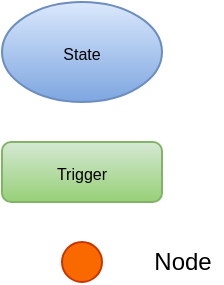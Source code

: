 <mxfile version="13.9.9" type="device" pages="2"><diagram id="Wc4Q7DRSPfEDtNclYaYL" name="Legend"><mxGraphModel dx="981" dy="574" grid="1" gridSize="10" guides="1" tooltips="1" connect="1" arrows="1" fold="1" page="1" pageScale="1" pageWidth="850" pageHeight="1100" math="0" shadow="0"><root><mxCell id="0"/><mxCell id="1" parent="0"/><mxCell id="lno8jIFRdl_zvRskosYp-1" value="&lt;font color=&quot;#000000&quot; style=&quot;font-size: 8px&quot;&gt;Trigger&lt;/font&gt;" style="rounded=1;whiteSpace=wrap;html=1;fillColor=#d5e8d4;strokeColor=#82b366;gradientColor=#97d077;" parent="1" vertex="1"><mxGeometry x="60" y="100" width="80" height="30" as="geometry"/></mxCell><mxCell id="lno8jIFRdl_zvRskosYp-2" value="&lt;font color=&quot;#000000&quot; style=&quot;font-size: 8px&quot;&gt;State&lt;/font&gt;" style="ellipse;whiteSpace=wrap;html=1;fillColor=#dae8fc;strokeColor=#6c8ebf;gradientColor=#7ea6e0;" parent="1" vertex="1"><mxGeometry x="60" y="30" width="80" height="50" as="geometry"/></mxCell><mxCell id="iPEv7EO-Al06Uh_-_3Zu-1" value="" style="ellipse;whiteSpace=wrap;html=1;aspect=fixed;fillColor=#fa6800;strokeColor=#C73500;fontColor=#ffffff;" vertex="1" parent="1"><mxGeometry x="90" y="150" width="20" height="20" as="geometry"/></mxCell><mxCell id="iPEv7EO-Al06Uh_-_3Zu-3" value="Node" style="text;html=1;resizable=0;autosize=1;align=center;verticalAlign=middle;points=[];fillColor=none;strokeColor=none;rounded=0;" vertex="1" parent="1"><mxGeometry x="130" y="150" width="40" height="20" as="geometry"/></mxCell></root></mxGraphModel></diagram><diagram id="SwCKyzNLOO9j036D8Utl" name="Controller Logic"><mxGraphModel dx="2031" dy="1189" grid="1" gridSize="10" guides="1" tooltips="1" connect="1" arrows="1" fold="1" page="1" pageScale="1" pageWidth="1100" pageHeight="850" math="0" shadow="0"><root><mxCell id="wyMptw_KKLvqIywOVhWa-0"/><mxCell id="wyMptw_KKLvqIywOVhWa-1" parent="wyMptw_KKLvqIywOVhWa-0"/><mxCell id="spCqnlshnMu8nVwIcFim-18" style="edgeStyle=orthogonalEdgeStyle;rounded=1;orthogonalLoop=1;jettySize=auto;html=1;entryX=0.5;entryY=0;entryDx=0;entryDy=0;jumpSize=15;jumpStyle=none;" edge="1" parent="wyMptw_KKLvqIywOVhWa-1" source="YByNZrxaGqACs-cKu3tb-0" target="YByNZrxaGqACs-cKu3tb-21"><mxGeometry relative="1" as="geometry"/></mxCell><mxCell id="YByNZrxaGqACs-cKu3tb-0" value="&lt;font color=&quot;#000000&quot; style=&quot;font-size: 8px&quot;&gt;Read&lt;/font&gt;" style="ellipse;whiteSpace=wrap;html=1;fillColor=#dae8fc;strokeColor=#6c8ebf;gradientColor=#7ea6e0;" parent="wyMptw_KKLvqIywOVhWa-1" vertex="1"><mxGeometry x="910" y="340" width="80" height="50" as="geometry"/></mxCell><mxCell id="spCqnlshnMu8nVwIcFim-27" style="edgeStyle=orthogonalEdgeStyle;rounded=1;jumpStyle=none;jumpSize=15;orthogonalLoop=1;jettySize=auto;html=1;entryX=0.5;entryY=0;entryDx=0;entryDy=0;" edge="1" parent="wyMptw_KKLvqIywOVhWa-1" source="YByNZrxaGqACs-cKu3tb-1" target="spCqnlshnMu8nVwIcFim-26"><mxGeometry relative="1" as="geometry"/></mxCell><mxCell id="YByNZrxaGqACs-cKu3tb-1" value="&lt;font color=&quot;#000000&quot; style=&quot;font-size: 8px&quot;&gt;Low Power&lt;/font&gt;" style="ellipse;whiteSpace=wrap;html=1;fillColor=#dae8fc;strokeColor=#6c8ebf;gradientColor=#7ea6e0;" parent="wyMptw_KKLvqIywOVhWa-1" vertex="1"><mxGeometry x="560" y="340" width="80" height="50" as="geometry"/></mxCell><mxCell id="spCqnlshnMu8nVwIcFim-14" style="edgeStyle=orthogonalEdgeStyle;rounded=1;orthogonalLoop=1;jettySize=auto;html=1;exitX=0.5;exitY=1;exitDx=0;exitDy=0;jumpSize=15;entryX=0.5;entryY=1;entryDx=0;entryDy=0;jumpStyle=none;" edge="1" parent="wyMptw_KKLvqIywOVhWa-1" source="YByNZrxaGqACs-cKu3tb-2" target="Uhas8tj5xa-RyKROvmLJ-2"><mxGeometry relative="1" as="geometry"><mxPoint x="280" y="260" as="targetPoint"/><Array as="points"><mxPoint x="770" y="490"/><mxPoint x="330" y="490"/></Array></mxGeometry></mxCell><mxCell id="spCqnlshnMu8nVwIcFim-15" style="edgeStyle=orthogonalEdgeStyle;rounded=1;orthogonalLoop=1;jettySize=auto;html=1;exitX=0.5;exitY=1;exitDx=0;exitDy=0;jumpSize=15;entryX=0.5;entryY=1;entryDx=0;entryDy=0;jumpStyle=none;" edge="1" parent="wyMptw_KKLvqIywOVhWa-1" source="YByNZrxaGqACs-cKu3tb-2" target="Uhas8tj5xa-RyKROvmLJ-1"><mxGeometry relative="1" as="geometry"><mxPoint x="470" y="260" as="targetPoint"/><Array as="points"><mxPoint x="770" y="440"/><mxPoint x="500" y="440"/></Array></mxGeometry></mxCell><mxCell id="spCqnlshnMu8nVwIcFim-16" style="edgeStyle=orthogonalEdgeStyle;rounded=1;orthogonalLoop=1;jettySize=auto;html=1;entryX=0.5;entryY=0;entryDx=0;entryDy=0;jumpSize=15;jumpStyle=none;" edge="1" parent="wyMptw_KKLvqIywOVhWa-1" source="YByNZrxaGqACs-cKu3tb-2" target="YByNZrxaGqACs-cKu3tb-19"><mxGeometry relative="1" as="geometry"/></mxCell><mxCell id="YByNZrxaGqACs-cKu3tb-2" value="&lt;font color=&quot;#000000&quot; style=&quot;font-size: 8px&quot;&gt;Write&lt;/font&gt;" style="ellipse;whiteSpace=wrap;html=1;fillColor=#dae8fc;strokeColor=#6c8ebf;gradientColor=#7ea6e0;" parent="wyMptw_KKLvqIywOVhWa-1" vertex="1"><mxGeometry x="730" y="340" width="80" height="50" as="geometry"/></mxCell><mxCell id="spCqnlshnMu8nVwIcFim-3" style="edgeStyle=orthogonalEdgeStyle;rounded=1;orthogonalLoop=1;jettySize=auto;html=1;exitX=0.5;exitY=1;exitDx=0;exitDy=0;jumpSize=15;entryX=0.5;entryY=0;entryDx=0;entryDy=0;jumpStyle=none;" edge="1" parent="wyMptw_KKLvqIywOVhWa-1" source="YByNZrxaGqACs-cKu3tb-3" target="Uhas8tj5xa-RyKROvmLJ-3"><mxGeometry relative="1" as="geometry"><mxPoint x="260" y="230" as="targetPoint"/></mxGeometry></mxCell><mxCell id="spCqnlshnMu8nVwIcFim-5" style="edgeStyle=orthogonalEdgeStyle;rounded=1;orthogonalLoop=1;jettySize=auto;html=1;exitX=0.5;exitY=1;exitDx=0;exitDy=0;jumpSize=15;entryX=0.5;entryY=0;entryDx=0;entryDy=0;jumpStyle=none;" edge="1" parent="wyMptw_KKLvqIywOVhWa-1" source="YByNZrxaGqACs-cKu3tb-3" target="Uhas8tj5xa-RyKROvmLJ-4"><mxGeometry relative="1" as="geometry"><mxPoint x="430" y="230" as="targetPoint"/></mxGeometry></mxCell><mxCell id="spCqnlshnMu8nVwIcFim-6" style="edgeStyle=orthogonalEdgeStyle;rounded=1;orthogonalLoop=1;jettySize=auto;html=1;entryX=0.5;entryY=0;entryDx=0;entryDy=0;jumpSize=15;jumpStyle=none;" edge="1" parent="wyMptw_KKLvqIywOVhWa-1" source="YByNZrxaGqACs-cKu3tb-3" target="YByNZrxaGqACs-cKu3tb-22"><mxGeometry relative="1" as="geometry"/></mxCell><mxCell id="spCqnlshnMu8nVwIcFim-7" style="edgeStyle=orthogonalEdgeStyle;rounded=1;orthogonalLoop=1;jettySize=auto;html=1;entryX=0.5;entryY=0;entryDx=0;entryDy=0;exitX=0.5;exitY=1;exitDx=0;exitDy=0;jumpSize=15;jumpStyle=none;" edge="1" parent="wyMptw_KKLvqIywOVhWa-1" source="YByNZrxaGqACs-cKu3tb-3" target="YByNZrxaGqACs-cKu3tb-18"><mxGeometry relative="1" as="geometry"><Array as="points"><mxPoint x="600" y="220"/><mxPoint x="770" y="220"/></Array></mxGeometry></mxCell><mxCell id="spCqnlshnMu8nVwIcFim-8" style="edgeStyle=orthogonalEdgeStyle;rounded=1;orthogonalLoop=1;jettySize=auto;html=1;entryX=0.5;entryY=0;entryDx=0;entryDy=0;exitX=0.5;exitY=1;exitDx=0;exitDy=0;jumpSize=15;jumpStyle=none;" edge="1" parent="wyMptw_KKLvqIywOVhWa-1" source="YByNZrxaGqACs-cKu3tb-3" target="YByNZrxaGqACs-cKu3tb-20"><mxGeometry relative="1" as="geometry"><Array as="points"><mxPoint x="600" y="220"/><mxPoint x="950" y="220"/></Array></mxGeometry></mxCell><mxCell id="YByNZrxaGqACs-cKu3tb-3" value="&lt;font color=&quot;#000000&quot; style=&quot;font-size: 8px&quot;&gt;Idle&lt;/font&gt;" style="ellipse;whiteSpace=wrap;html=1;fillColor=#dae8fc;strokeColor=#6c8ebf;gradientColor=#7ea6e0;" parent="wyMptw_KKLvqIywOVhWa-1" vertex="1"><mxGeometry x="560" y="150" width="80" height="50" as="geometry"/></mxCell><mxCell id="spCqnlshnMu8nVwIcFim-12" style="edgeStyle=orthogonalEdgeStyle;rounded=1;orthogonalLoop=1;jettySize=auto;html=1;entryX=0.5;entryY=0;entryDx=0;entryDy=0;jumpSize=15;jumpStyle=none;" edge="1" parent="wyMptw_KKLvqIywOVhWa-1" source="YByNZrxaGqACs-cKu3tb-18" target="YByNZrxaGqACs-cKu3tb-2"><mxGeometry relative="1" as="geometry"/></mxCell><mxCell id="YByNZrxaGqACs-cKu3tb-18" value="&lt;font color=&quot;#000000&quot; style=&quot;font-size: 8px&quot;&gt;Write Flag Set&lt;/font&gt;" style="rounded=1;whiteSpace=wrap;html=1;fillColor=#d5e8d4;strokeColor=#82b366;gradientColor=#97d077;" parent="wyMptw_KKLvqIywOVhWa-1" vertex="1"><mxGeometry x="730" y="280" width="80" height="30" as="geometry"/></mxCell><mxCell id="Uhas8tj5xa-RyKROvmLJ-5" style="edgeStyle=orthogonalEdgeStyle;rounded=1;jumpStyle=none;jumpSize=15;orthogonalLoop=1;jettySize=auto;html=1;entryX=0;entryY=0.5;entryDx=0;entryDy=0;exitX=0.5;exitY=1;exitDx=0;exitDy=0;" edge="1" parent="wyMptw_KKLvqIywOVhWa-1" source="YByNZrxaGqACs-cKu3tb-19" target="Uhas8tj5xa-RyKROvmLJ-0"><mxGeometry relative="1" as="geometry"/></mxCell><mxCell id="YByNZrxaGqACs-cKu3tb-19" value="&lt;font color=&quot;#000000&quot; style=&quot;font-size: 8px&quot;&gt;Write Flag Cleared&lt;/font&gt;" style="rounded=1;whiteSpace=wrap;html=1;fillColor=#d5e8d4;strokeColor=#82b366;gradientColor=#97d077;" parent="wyMptw_KKLvqIywOVhWa-1" vertex="1"><mxGeometry x="730" y="520" width="80" height="30" as="geometry"/></mxCell><mxCell id="spCqnlshnMu8nVwIcFim-13" style="edgeStyle=orthogonalEdgeStyle;rounded=1;orthogonalLoop=1;jettySize=auto;html=1;entryX=0.5;entryY=0;entryDx=0;entryDy=0;jumpSize=15;jumpStyle=none;" edge="1" parent="wyMptw_KKLvqIywOVhWa-1" source="YByNZrxaGqACs-cKu3tb-20" target="YByNZrxaGqACs-cKu3tb-0"><mxGeometry relative="1" as="geometry"/></mxCell><mxCell id="YByNZrxaGqACs-cKu3tb-20" value="&lt;font color=&quot;#000000&quot; style=&quot;font-size: 8px&quot;&gt;Read Flag Set&lt;/font&gt;" style="rounded=1;whiteSpace=wrap;html=1;fillColor=#d5e8d4;strokeColor=#82b366;gradientColor=#97d077;" parent="wyMptw_KKLvqIywOVhWa-1" vertex="1"><mxGeometry x="910" y="280" width="80" height="30" as="geometry"/></mxCell><mxCell id="spCqnlshnMu8nVwIcFim-19" style="edgeStyle=orthogonalEdgeStyle;rounded=1;orthogonalLoop=1;jettySize=auto;html=1;jumpSize=15;entryX=0.5;entryY=0;entryDx=0;entryDy=0;jumpStyle=none;" edge="1" parent="wyMptw_KKLvqIywOVhWa-1" source="YByNZrxaGqACs-cKu3tb-21" target="Uhas8tj5xa-RyKROvmLJ-0"><mxGeometry relative="1" as="geometry"><mxPoint x="950" y="580" as="targetPoint"/></mxGeometry></mxCell><mxCell id="YByNZrxaGqACs-cKu3tb-21" value="&lt;font color=&quot;#000000&quot; style=&quot;font-size: 8px&quot;&gt;Read Flag Cleared&lt;/font&gt;" style="rounded=1;whiteSpace=wrap;html=1;fillColor=#d5e8d4;strokeColor=#82b366;gradientColor=#97d077;" parent="wyMptw_KKLvqIywOVhWa-1" vertex="1"><mxGeometry x="910" y="520" width="80" height="30" as="geometry"/></mxCell><mxCell id="spCqnlshnMu8nVwIcFim-11" style="edgeStyle=orthogonalEdgeStyle;rounded=1;orthogonalLoop=1;jettySize=auto;html=1;entryX=0.5;entryY=0;entryDx=0;entryDy=0;jumpSize=15;jumpStyle=none;" edge="1" parent="wyMptw_KKLvqIywOVhWa-1" source="YByNZrxaGqACs-cKu3tb-22" target="YByNZrxaGqACs-cKu3tb-1"><mxGeometry relative="1" as="geometry"/></mxCell><mxCell id="YByNZrxaGqACs-cKu3tb-22" value="&lt;font color=&quot;#000000&quot; style=&quot;font-size: 8px&quot;&gt;Low Power Flag Set&lt;/font&gt;" style="rounded=1;whiteSpace=wrap;html=1;fillColor=#d5e8d4;strokeColor=#82b366;gradientColor=#97d077;" parent="wyMptw_KKLvqIywOVhWa-1" vertex="1"><mxGeometry x="560" y="280" width="80" height="30" as="geometry"/></mxCell><mxCell id="spCqnlshnMu8nVwIcFim-34" style="edgeStyle=orthogonalEdgeStyle;rounded=1;jumpStyle=none;jumpSize=15;orthogonalLoop=1;jettySize=auto;html=1;entryX=0.5;entryY=0;entryDx=0;entryDy=0;" edge="1" parent="wyMptw_KKLvqIywOVhWa-1" source="YByNZrxaGqACs-cKu3tb-24" target="spCqnlshnMu8nVwIcFim-33"><mxGeometry relative="1" as="geometry"/></mxCell><mxCell id="spCqnlshnMu8nVwIcFim-35" style="edgeStyle=orthogonalEdgeStyle;rounded=1;jumpStyle=none;jumpSize=15;orthogonalLoop=1;jettySize=auto;html=1;exitX=0.5;exitY=1;exitDx=0;exitDy=0;entryX=0;entryY=0.5;entryDx=0;entryDy=0;" edge="1" parent="wyMptw_KKLvqIywOVhWa-1" source="YByNZrxaGqACs-cKu3tb-24" target="Uhas8tj5xa-RyKROvmLJ-2"><mxGeometry relative="1" as="geometry"><mxPoint x="310" y="470" as="targetPoint"/><Array as="points"><mxPoint x="600" y="710"/><mxPoint x="290" y="710"/><mxPoint x="290" y="460"/></Array></mxGeometry></mxCell><mxCell id="spCqnlshnMu8nVwIcFim-36" style="edgeStyle=orthogonalEdgeStyle;rounded=1;jumpStyle=none;jumpSize=15;orthogonalLoop=1;jettySize=auto;html=1;exitX=0.5;exitY=1;exitDx=0;exitDy=0;entryX=0;entryY=0.5;entryDx=0;entryDy=0;" edge="1" parent="wyMptw_KKLvqIywOVhWa-1" source="YByNZrxaGqACs-cKu3tb-24" target="Uhas8tj5xa-RyKROvmLJ-1"><mxGeometry relative="1" as="geometry"><mxPoint x="500" y="430" as="targetPoint"/><Array as="points"><mxPoint x="600" y="690"/><mxPoint x="450" y="690"/><mxPoint x="450" y="410"/></Array></mxGeometry></mxCell><mxCell id="YByNZrxaGqACs-cKu3tb-24" value="&lt;font color=&quot;#000000&quot; style=&quot;font-size: 8px&quot;&gt;Low Power Exit&lt;/font&gt;" style="ellipse;whiteSpace=wrap;html=1;fillColor=#dae8fc;strokeColor=#6c8ebf;gradientColor=#7ea6e0;" parent="wyMptw_KKLvqIywOVhWa-1" vertex="1"><mxGeometry x="560" y="620" width="80" height="50" as="geometry"/></mxCell><mxCell id="Uhas8tj5xa-RyKROvmLJ-13" style="edgeStyle=orthogonalEdgeStyle;rounded=1;jumpStyle=none;jumpSize=15;orthogonalLoop=1;jettySize=auto;html=1;entryX=0;entryY=0.5;entryDx=0;entryDy=0;exitX=0.5;exitY=1;exitDx=0;exitDy=0;" edge="1" parent="wyMptw_KKLvqIywOVhWa-1" source="spCqnlshnMu8nVwIcFim-0" target="Uhas8tj5xa-RyKROvmLJ-4"><mxGeometry relative="1" as="geometry"/></mxCell><mxCell id="Uhas8tj5xa-RyKROvmLJ-17" style="edgeStyle=orthogonalEdgeStyle;rounded=1;jumpStyle=none;jumpSize=15;orthogonalLoop=1;jettySize=auto;html=1;exitX=0.5;exitY=1;exitDx=0;exitDy=0;entryX=0.5;entryY=0;entryDx=0;entryDy=0;" edge="1" parent="wyMptw_KKLvqIywOVhWa-1" source="spCqnlshnMu8nVwIcFim-0" target="Uhas8tj5xa-RyKROvmLJ-12"><mxGeometry relative="1" as="geometry"/></mxCell><mxCell id="spCqnlshnMu8nVwIcFim-0" value="&lt;font color=&quot;#000000&quot; style=&quot;font-size: 8px&quot;&gt;Fault&lt;/font&gt;" style="ellipse;whiteSpace=wrap;html=1;fillColor=#dae8fc;strokeColor=#6c8ebf;gradientColor=#7ea6e0;" vertex="1" parent="wyMptw_KKLvqIywOVhWa-1"><mxGeometry x="220" y="340" width="80" height="50" as="geometry"/></mxCell><mxCell id="Uhas8tj5xa-RyKROvmLJ-15" style="edgeStyle=orthogonalEdgeStyle;rounded=1;jumpStyle=none;jumpSize=15;orthogonalLoop=1;jettySize=auto;html=1;entryX=0.5;entryY=1;entryDx=0;entryDy=0;exitX=0.5;exitY=1;exitDx=0;exitDy=0;" edge="1" parent="wyMptw_KKLvqIywOVhWa-1" source="spCqnlshnMu8nVwIcFim-1" target="Uhas8tj5xa-RyKROvmLJ-14"><mxGeometry relative="1" as="geometry"><Array as="points"><mxPoint x="430" y="530"/><mxPoint x="130" y="530"/></Array></mxGeometry></mxCell><mxCell id="spCqnlshnMu8nVwIcFim-1" value="&lt;font color=&quot;#000000&quot; style=&quot;font-size: 8px&quot;&gt;Reset&lt;/font&gt;" style="ellipse;whiteSpace=wrap;html=1;fillColor=#dae8fc;strokeColor=#6c8ebf;gradientColor=#7ea6e0;" vertex="1" parent="wyMptw_KKLvqIywOVhWa-1"><mxGeometry x="390" y="340" width="80" height="50" as="geometry"/></mxCell><mxCell id="spCqnlshnMu8nVwIcFim-9" style="edgeStyle=orthogonalEdgeStyle;rounded=1;orthogonalLoop=1;jettySize=auto;html=1;entryX=0.5;entryY=0;entryDx=0;entryDy=0;jumpSize=15;jumpStyle=none;" edge="1" parent="wyMptw_KKLvqIywOVhWa-1" source="spCqnlshnMu8nVwIcFim-2" target="spCqnlshnMu8nVwIcFim-0"><mxGeometry relative="1" as="geometry"/></mxCell><mxCell id="spCqnlshnMu8nVwIcFim-2" value="&lt;font color=&quot;#000000&quot; style=&quot;font-size: 8px&quot;&gt;Fault Code != 0&lt;/font&gt;" style="rounded=1;whiteSpace=wrap;html=1;fillColor=#d5e8d4;strokeColor=#82b366;gradientColor=#97d077;" vertex="1" parent="wyMptw_KKLvqIywOVhWa-1"><mxGeometry x="220" y="280" width="80" height="30" as="geometry"/></mxCell><mxCell id="spCqnlshnMu8nVwIcFim-10" style="edgeStyle=orthogonalEdgeStyle;rounded=1;orthogonalLoop=1;jettySize=auto;html=1;entryX=0.5;entryY=0;entryDx=0;entryDy=0;jumpSize=15;jumpStyle=none;" edge="1" parent="wyMptw_KKLvqIywOVhWa-1" source="spCqnlshnMu8nVwIcFim-4" target="spCqnlshnMu8nVwIcFim-1"><mxGeometry relative="1" as="geometry"/></mxCell><mxCell id="spCqnlshnMu8nVwIcFim-4" value="&lt;font color=&quot;#000000&quot; style=&quot;font-size: 8px&quot;&gt;Reset Flag Set&lt;/font&gt;" style="rounded=1;whiteSpace=wrap;html=1;fillColor=#d5e8d4;strokeColor=#82b366;gradientColor=#97d077;" vertex="1" parent="wyMptw_KKLvqIywOVhWa-1"><mxGeometry x="390" y="280" width="80" height="30" as="geometry"/></mxCell><mxCell id="spCqnlshnMu8nVwIcFim-21" style="edgeStyle=orthogonalEdgeStyle;orthogonalLoop=1;jettySize=auto;html=1;exitX=0.5;exitY=1;exitDx=0;exitDy=0;jumpStyle=none;jumpSize=15;rounded=1;entryX=1;entryY=0.5;entryDx=0;entryDy=0;" edge="1" parent="wyMptw_KKLvqIywOVhWa-1" source="YByNZrxaGqACs-cKu3tb-0" target="Uhas8tj5xa-RyKROvmLJ-2"><mxGeometry relative="1" as="geometry"><mxPoint x="370" y="470" as="targetPoint"/><Array as="points"><mxPoint x="950" y="460"/></Array></mxGeometry></mxCell><mxCell id="spCqnlshnMu8nVwIcFim-20" style="edgeStyle=orthogonalEdgeStyle;rounded=1;orthogonalLoop=1;jettySize=auto;html=1;exitX=0.5;exitY=1;exitDx=0;exitDy=0;jumpStyle=none;jumpSize=15;entryX=1;entryY=0.5;entryDx=0;entryDy=0;" edge="1" parent="wyMptw_KKLvqIywOVhWa-1" source="YByNZrxaGqACs-cKu3tb-0" target="Uhas8tj5xa-RyKROvmLJ-1"><mxGeometry relative="1" as="geometry"><mxPoint x="500" y="430" as="targetPoint"/><Array as="points"><mxPoint x="950" y="410"/></Array></mxGeometry></mxCell><mxCell id="spCqnlshnMu8nVwIcFim-30" style="edgeStyle=orthogonalEdgeStyle;rounded=1;jumpStyle=none;jumpSize=15;orthogonalLoop=1;jettySize=auto;html=1;entryX=0.5;entryY=0;entryDx=0;entryDy=0;" edge="1" parent="wyMptw_KKLvqIywOVhWa-1" source="spCqnlshnMu8nVwIcFim-26" target="YByNZrxaGqACs-cKu3tb-24"><mxGeometry relative="1" as="geometry"/></mxCell><mxCell id="spCqnlshnMu8nVwIcFim-26" value="&lt;span style=&quot;color: rgb(0 , 0 , 0) ; font-size: 8px&quot;&gt;Fault Code != 0 or&lt;br&gt;&lt;/span&gt;&lt;font color=&quot;#000000&quot; style=&quot;font-size: 8px&quot;&gt;Reset Flag Set or&lt;br&gt;&lt;/font&gt;&lt;span style=&quot;color: rgb(0 , 0 , 0) ; font-size: 8px&quot;&gt;Low Power Flag Cleared&lt;/span&gt;&lt;font color=&quot;#000000&quot; style=&quot;font-size: 8px&quot;&gt;&lt;br&gt;&lt;/font&gt;" style="rounded=1;whiteSpace=wrap;html=1;fillColor=#d5e8d4;strokeColor=#82b366;gradientColor=#97d077;" vertex="1" parent="wyMptw_KKLvqIywOVhWa-1"><mxGeometry x="560" y="520" width="80" height="60" as="geometry"/></mxCell><mxCell id="spCqnlshnMu8nVwIcFim-37" style="edgeStyle=orthogonalEdgeStyle;rounded=1;jumpStyle=none;jumpSize=15;orthogonalLoop=1;jettySize=auto;html=1;exitX=0.5;exitY=1;exitDx=0;exitDy=0;entryX=0.5;entryY=1;entryDx=0;entryDy=0;" edge="1" parent="wyMptw_KKLvqIywOVhWa-1" source="spCqnlshnMu8nVwIcFim-33" target="Uhas8tj5xa-RyKROvmLJ-0"><mxGeometry relative="1" as="geometry"><mxPoint x="950" y="630" as="targetPoint"/><Array as="points"><mxPoint x="600" y="810"/><mxPoint x="950" y="810"/></Array></mxGeometry></mxCell><mxCell id="spCqnlshnMu8nVwIcFim-33" value="&lt;font color=&quot;#000000&quot; style=&quot;font-size: 8px&quot;&gt;No other flags set&lt;/font&gt;" style="rounded=1;whiteSpace=wrap;html=1;fillColor=#d5e8d4;strokeColor=#82b366;gradientColor=#97d077;" vertex="1" parent="wyMptw_KKLvqIywOVhWa-1"><mxGeometry x="560" y="740" width="80" height="30" as="geometry"/></mxCell><mxCell id="Uhas8tj5xa-RyKROvmLJ-6" style="edgeStyle=orthogonalEdgeStyle;rounded=1;jumpStyle=none;jumpSize=15;orthogonalLoop=1;jettySize=auto;html=1;entryX=1;entryY=0.5;entryDx=0;entryDy=0;exitX=1;exitY=0.5;exitDx=0;exitDy=0;" edge="1" parent="wyMptw_KKLvqIywOVhWa-1" source="Uhas8tj5xa-RyKROvmLJ-0" target="YByNZrxaGqACs-cKu3tb-3"><mxGeometry relative="1" as="geometry"><Array as="points"><mxPoint x="1020" y="600"/><mxPoint x="1020" y="175"/></Array></mxGeometry></mxCell><mxCell id="Uhas8tj5xa-RyKROvmLJ-0" value="" style="ellipse;whiteSpace=wrap;html=1;aspect=fixed;fillColor=#fa6800;strokeColor=#C73500;fontColor=#ffffff;" vertex="1" parent="wyMptw_KKLvqIywOVhWa-1"><mxGeometry x="940" y="590" width="20" height="20" as="geometry"/></mxCell><mxCell id="Uhas8tj5xa-RyKROvmLJ-11" style="edgeStyle=orthogonalEdgeStyle;rounded=1;jumpStyle=none;jumpSize=15;orthogonalLoop=1;jettySize=auto;html=1;exitX=0.5;exitY=0;exitDx=0;exitDy=0;entryX=1;entryY=0.5;entryDx=0;entryDy=0;" edge="1" parent="wyMptw_KKLvqIywOVhWa-1" source="Uhas8tj5xa-RyKROvmLJ-1" target="Uhas8tj5xa-RyKROvmLJ-4"><mxGeometry relative="1" as="geometry"/></mxCell><mxCell id="Uhas8tj5xa-RyKROvmLJ-1" value="" style="ellipse;whiteSpace=wrap;html=1;aspect=fixed;fillColor=#fa6800;strokeColor=#C73500;fontColor=#ffffff;" vertex="1" parent="wyMptw_KKLvqIywOVhWa-1"><mxGeometry x="490" y="400" width="20" height="20" as="geometry"/></mxCell><mxCell id="Uhas8tj5xa-RyKROvmLJ-9" style="edgeStyle=orthogonalEdgeStyle;rounded=1;jumpStyle=none;jumpSize=15;orthogonalLoop=1;jettySize=auto;html=1;entryX=1;entryY=0.5;entryDx=0;entryDy=0;exitX=0.5;exitY=0;exitDx=0;exitDy=0;" edge="1" parent="wyMptw_KKLvqIywOVhWa-1" source="Uhas8tj5xa-RyKROvmLJ-2" target="Uhas8tj5xa-RyKROvmLJ-3"><mxGeometry relative="1" as="geometry"/></mxCell><mxCell id="Uhas8tj5xa-RyKROvmLJ-2" value="" style="ellipse;whiteSpace=wrap;html=1;aspect=fixed;fillColor=#fa6800;strokeColor=#C73500;fontColor=#ffffff;" vertex="1" parent="wyMptw_KKLvqIywOVhWa-1"><mxGeometry x="320" y="450" width="20" height="20" as="geometry"/></mxCell><mxCell id="Uhas8tj5xa-RyKROvmLJ-7" style="edgeStyle=orthogonalEdgeStyle;rounded=1;jumpStyle=none;jumpSize=15;orthogonalLoop=1;jettySize=auto;html=1;entryX=0.5;entryY=0;entryDx=0;entryDy=0;" edge="1" parent="wyMptw_KKLvqIywOVhWa-1" source="Uhas8tj5xa-RyKROvmLJ-3" target="spCqnlshnMu8nVwIcFim-2"><mxGeometry relative="1" as="geometry"/></mxCell><mxCell id="Uhas8tj5xa-RyKROvmLJ-3" value="" style="ellipse;whiteSpace=wrap;html=1;aspect=fixed;fillColor=#fa6800;strokeColor=#C73500;fontColor=#ffffff;" vertex="1" parent="wyMptw_KKLvqIywOVhWa-1"><mxGeometry x="250" y="240" width="20" height="20" as="geometry"/></mxCell><mxCell id="Uhas8tj5xa-RyKROvmLJ-8" style="edgeStyle=orthogonalEdgeStyle;rounded=1;jumpStyle=none;jumpSize=15;orthogonalLoop=1;jettySize=auto;html=1;entryX=0.5;entryY=0;entryDx=0;entryDy=0;" edge="1" parent="wyMptw_KKLvqIywOVhWa-1" source="Uhas8tj5xa-RyKROvmLJ-4" target="spCqnlshnMu8nVwIcFim-4"><mxGeometry relative="1" as="geometry"/></mxCell><mxCell id="Uhas8tj5xa-RyKROvmLJ-4" value="" style="ellipse;whiteSpace=wrap;html=1;aspect=fixed;fillColor=#fa6800;strokeColor=#C73500;fontColor=#ffffff;" vertex="1" parent="wyMptw_KKLvqIywOVhWa-1"><mxGeometry x="420" y="240" width="20" height="20" as="geometry"/></mxCell><mxCell id="Uhas8tj5xa-RyKROvmLJ-18" style="edgeStyle=orthogonalEdgeStyle;rounded=1;jumpStyle=none;jumpSize=15;orthogonalLoop=1;jettySize=auto;html=1;exitX=0.5;exitY=1;exitDx=0;exitDy=0;entryX=0;entryY=0.5;entryDx=0;entryDy=0;" edge="1" parent="wyMptw_KKLvqIywOVhWa-1" source="Uhas8tj5xa-RyKROvmLJ-12" target="Uhas8tj5xa-RyKROvmLJ-14"><mxGeometry relative="1" as="geometry"><Array as="points"><mxPoint x="260" y="810"/><mxPoint x="80" y="810"/><mxPoint x="80" y="240"/></Array></mxGeometry></mxCell><mxCell id="Uhas8tj5xa-RyKROvmLJ-12" value="&lt;font color=&quot;#000000&quot; style=&quot;font-size: 8px&quot;&gt;Fault Code Cleared&lt;/font&gt;" style="rounded=1;whiteSpace=wrap;html=1;fillColor=#d5e8d4;strokeColor=#82b366;gradientColor=#97d077;" vertex="1" parent="wyMptw_KKLvqIywOVhWa-1"><mxGeometry x="220" y="740" width="80" height="30" as="geometry"/></mxCell><mxCell id="Uhas8tj5xa-RyKROvmLJ-16" style="edgeStyle=orthogonalEdgeStyle;rounded=1;jumpStyle=none;jumpSize=15;orthogonalLoop=1;jettySize=auto;html=1;exitX=0.5;exitY=0;exitDx=0;exitDy=0;entryX=0;entryY=0.5;entryDx=0;entryDy=0;" edge="1" parent="wyMptw_KKLvqIywOVhWa-1" source="Uhas8tj5xa-RyKROvmLJ-14" target="YByNZrxaGqACs-cKu3tb-4"><mxGeometry relative="1" as="geometry"/></mxCell><mxCell id="Uhas8tj5xa-RyKROvmLJ-14" value="" style="ellipse;whiteSpace=wrap;html=1;aspect=fixed;fillColor=#fa6800;strokeColor=#C73500;fontColor=#ffffff;" vertex="1" parent="wyMptw_KKLvqIywOVhWa-1"><mxGeometry x="120" y="230" width="20" height="20" as="geometry"/></mxCell><mxCell id="Uhas8tj5xa-RyKROvmLJ-20" style="edgeStyle=orthogonalEdgeStyle;rounded=1;jumpStyle=none;jumpSize=15;orthogonalLoop=1;jettySize=auto;html=1;exitX=0.5;exitY=1;exitDx=0;exitDy=0;entryX=0.5;entryY=0;entryDx=0;entryDy=0;" edge="1" parent="wyMptw_KKLvqIywOVhWa-1" source="YByNZrxaGqACs-cKu3tb-4" target="YByNZrxaGqACs-cKu3tb-3"><mxGeometry relative="1" as="geometry"/></mxCell><mxCell id="YByNZrxaGqACs-cKu3tb-4" value="&lt;font color=&quot;#000000&quot; style=&quot;font-size: 8px&quot;&gt;Initialization&lt;/font&gt;" style="ellipse;whiteSpace=wrap;html=1;fillColor=#dae8fc;strokeColor=#6c8ebf;gradientColor=#7ea6e0;" parent="wyMptw_KKLvqIywOVhWa-1" vertex="1"><mxGeometry x="560" y="40" width="80" height="50" as="geometry"/></mxCell></root></mxGraphModel></diagram></mxfile>